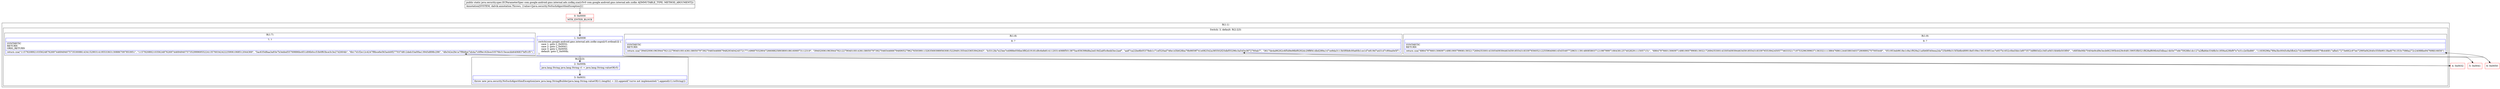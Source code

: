 digraph "CFG forcom.google.android.gms.internal.ads.zzdkq.zza(Lcom\/google\/android\/gms\/internal\/ads\/zzdks;)Ljava\/security\/spec\/ECParameterSpec;" {
subgraph cluster_Region_1765528057 {
label = "R(1:1)";
node [shape=record,color=blue];
subgraph cluster_SwitchRegion_1351975875 {
label = "Switch: 3, default: R(2:2|3)";
node [shape=record,color=blue];
Node_1 [shape=record,label="{1\:\ 0x0008|switch(com.google.android.gms.internal.ads.zzdkr.zzgzz[r5.ordinal()]) \{\l    case 1: goto L_0x0032;\l    case 2: goto L_0x0041;\l    case 3: goto L_0x0050;\l    default: goto L_0x000b;\l\}\l}"];
subgraph cluster_Region_778944340 {
label = "R(1:7)";
node [shape=record,color=blue];
Node_7 [shape=record,label="{7\:\ ?|SYNTHETIC\lRETURN\lORIG_RETURN\l|return zza(\"115792089210356248762697446949407573530086143415290314195533631308867097853951\", \"115792089210356248762697446949407573529996955224135760342422259061068512044369\", \"5ac635d8aa3a93e7b3ebbd55769886bc651d06b0cc53b0f63bce3c3e27d2604b\", \"6b17d1f2e12c4247f8bce6e563a440f277037d812deb33a0f4a13945d898c296\", \"4fe342e2fe1a7f9b8ee7eb4a7c0f9e162bce33576b315ececbb6406837bf51f5\")\l}"];
}
subgraph cluster_Region_707100738 {
label = "R(1:8)";
node [shape=record,color=blue];
Node_8 [shape=record,label="{8\:\ ?|SYNTHETIC\lRETURN\l|return zza(\"39402006196394479212279040100143613805079739270465446667948293404245721771496870329047266088258938001861606973112319\", \"39402006196394479212279040100143613805079739270465446667946905279627659399113263569398956308152294913554433653942643\", \"b3312fa7e23ee7e4988e056be3f82d19181d9c6efe8141120314088f5013875ac656398d8a2ed19d2a85c8edd3ec2aef\", \"aa87ca22be8b05378eb1c71ef320ad746e1d3b628ba79b9859f741e082542a385502f25dbf55296c3a545e3872760ab7\", \"3617de4a96262c6f5d9e98bf9292dc29f8f41dbd289a147ce9da3113b5f0b8c00a60b1ce1d7e819d7a431d7c90ea0e5f\")\l}"];
}
subgraph cluster_Region_489040102 {
label = "R(1:9)";
node [shape=record,color=blue];
Node_9 [shape=record,label="{9\:\ ?|SYNTHETIC\lRETURN\l|return zza(\"6864797660130609714981900799081393217269435300143305409394463459185543183397656052122559640661454554977296311391480858037121987999716643812574028291115057151\", \"6864797660130609714981900799081393217269435300143305409394463459185543183397655394245057746333217197532963996371363321113864768612440380340372808892707005449\", \"051953eb9618e1c9a1f929a21a0b68540eea2da725b99b315f3b8b489918ef109e156193951ec7e937b1652c0bd3bb1bf073573df883d2c34f1ef451fd46b503f00\", \"c6858e06b70404e9cd9e3ecb662395b4429c648139053fb521f828af606b4d3dbaa14b5e77efe75928fe1dc127a2ffa8de3348b3c1856a429bf97e7e31c2e5bd66\", \"11839296a789a3bc0045c8a5fb42c7d1bd998f54449579b446817afbd17273e662c97ee72995ef42640c550b9013fad0761353c7086a272c24088be94769fd16650\")\l}"];
}
subgraph cluster_Region_1638470563 {
label = "R(2:2|3)";
node [shape=record,color=blue];
Node_2 [shape=record,label="{2\:\ 0x000b|java.lang.String java.lang.String r1 = java.lang.String.valueOf(r5)\l}"];
Node_3 [shape=record,label="{3\:\ 0x0031|throw new java.security.NoSuchAlgorithmException(new java.lang.StringBuilder(java.lang.String.valueOf(r1).length() + 22).append(\"curve not implemented:\").append(r1).toString())\l}"];
}
}
}
Node_0 [shape=record,color=red,label="{0\:\ 0x0000|MTH_ENTER_BLOCK\l}"];
Node_4 [shape=record,color=red,label="{4\:\ 0x0032}"];
Node_5 [shape=record,color=red,label="{5\:\ 0x0041}"];
Node_6 [shape=record,color=red,label="{6\:\ 0x0050}"];
MethodNode[shape=record,label="{public static java.security.spec.ECParameterSpec com.google.android.gms.internal.ads.zzdkq.zza((r5v0 com.google.android.gms.internal.ads.zzdks A[IMMUTABLE_TYPE, METHOD_ARGUMENT]))  | Annotation[SYSTEM, dalvik.annotation.Throws, \{value=[java.security.NoSuchAlgorithmException]\}]\l}"];
MethodNode -> Node_0;
Node_1 -> Node_2;
Node_1 -> Node_4;
Node_1 -> Node_5;
Node_1 -> Node_6;
Node_2 -> Node_3;
Node_0 -> Node_1;
Node_4 -> Node_7;
Node_5 -> Node_8;
Node_6 -> Node_9;
}

